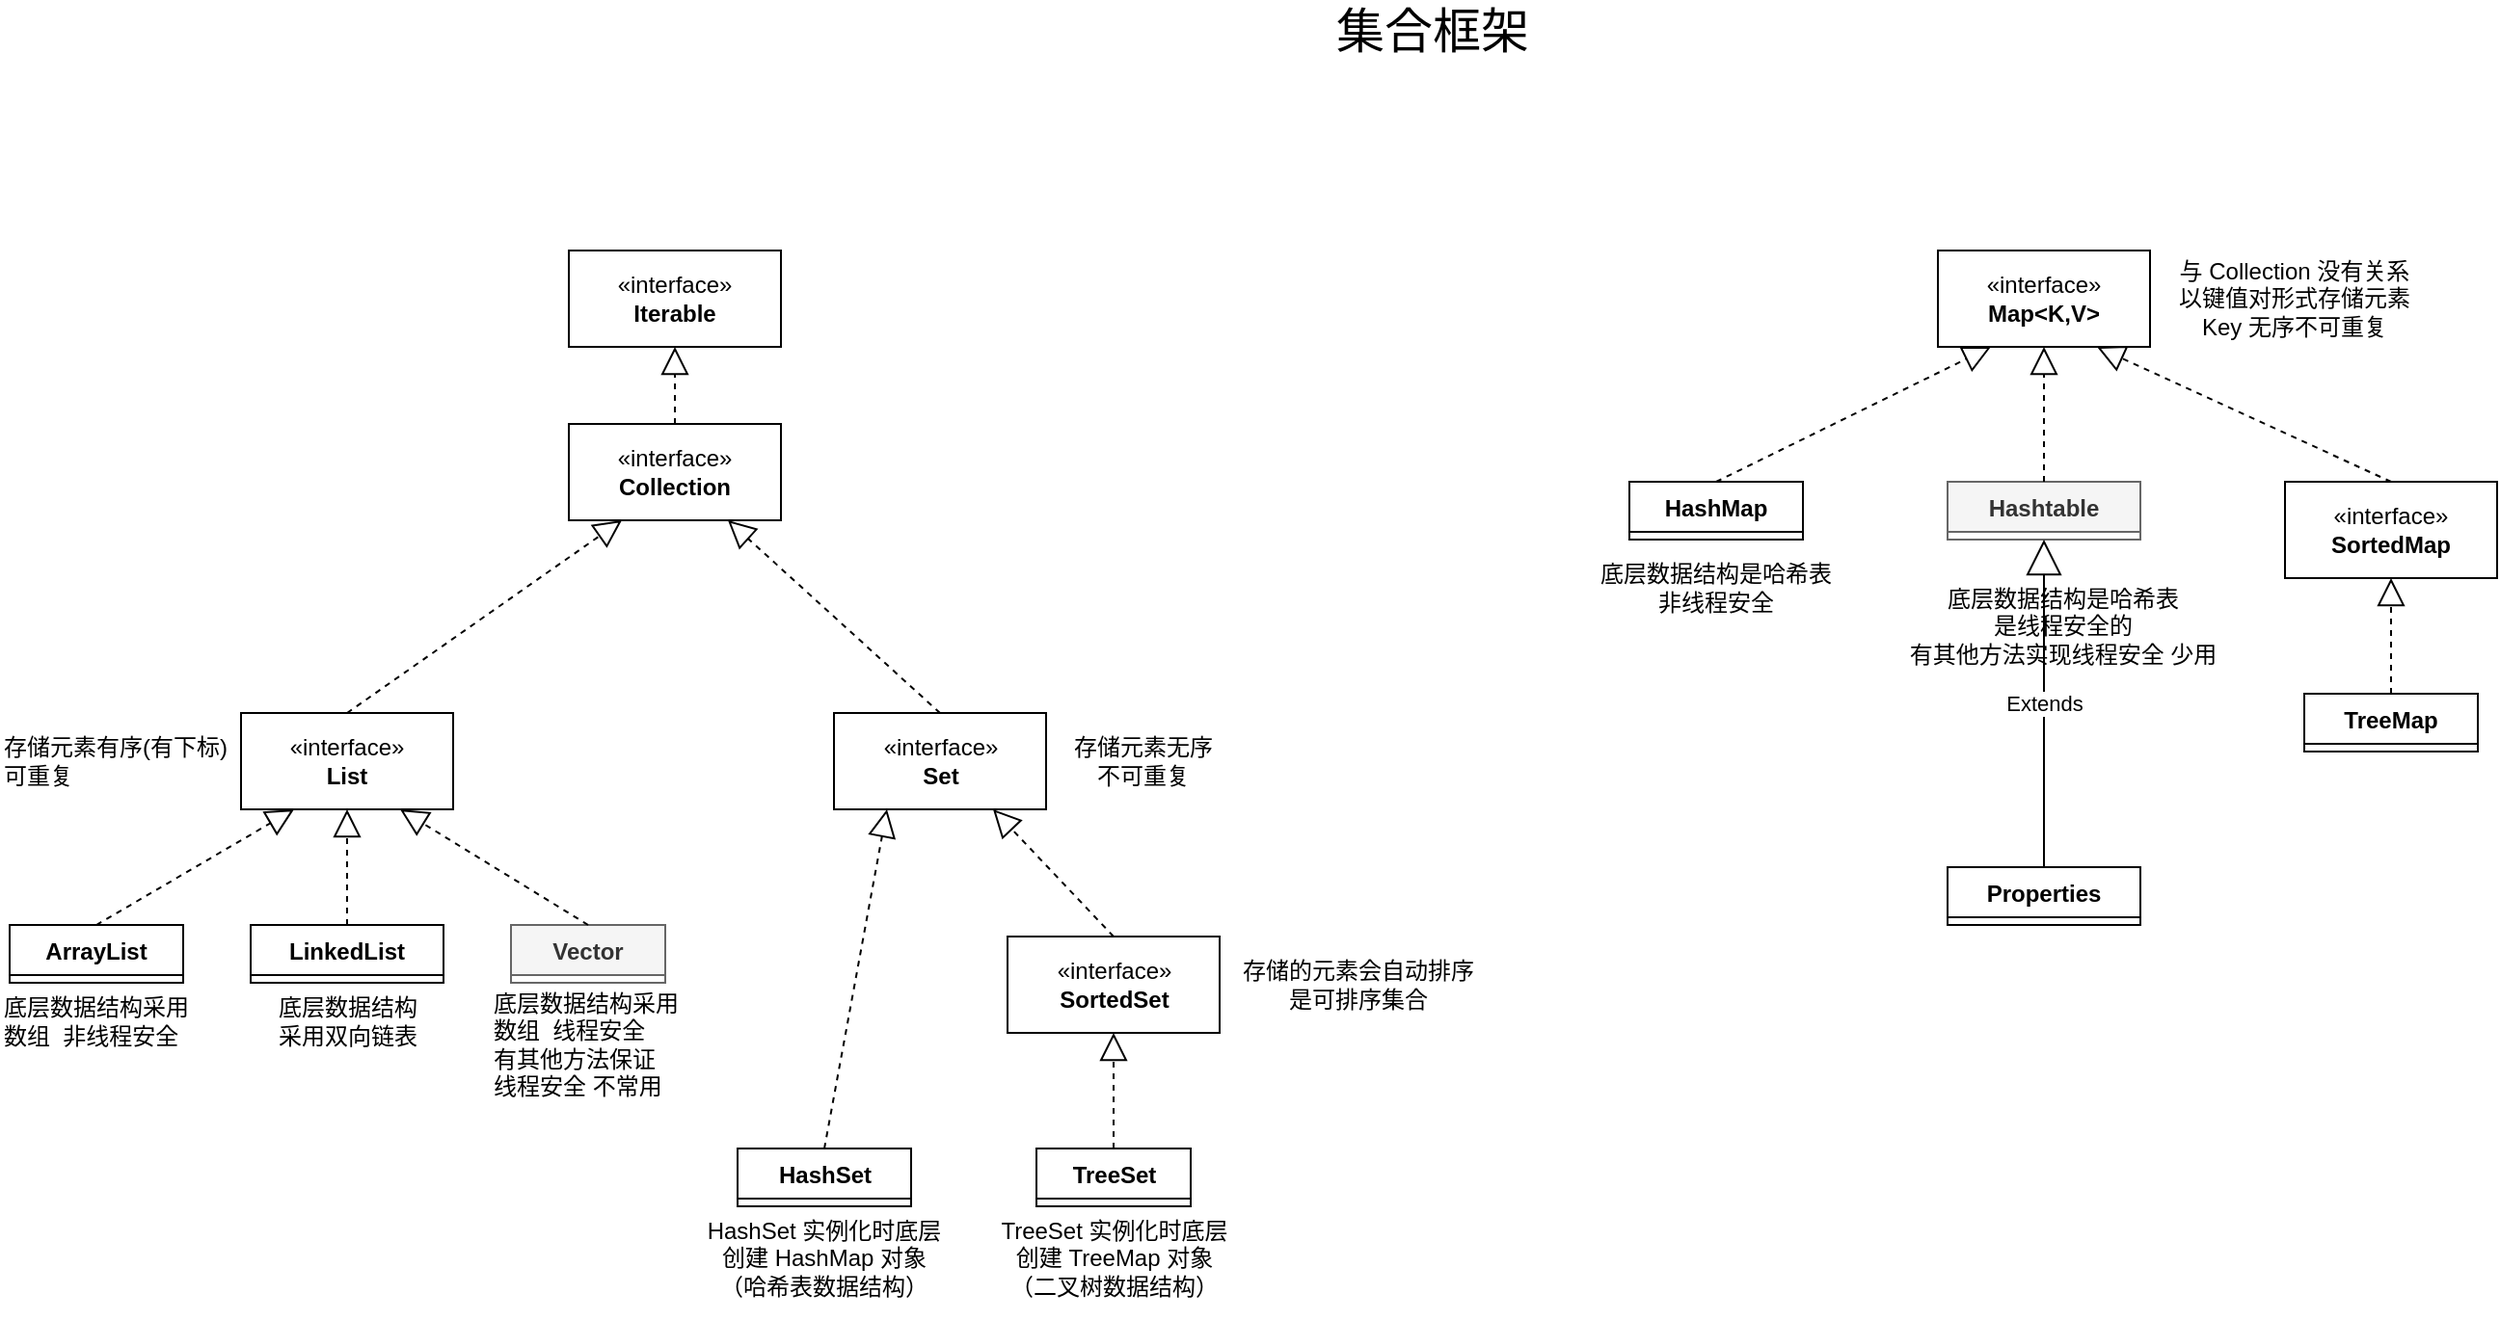 <mxfile version="21.1.7" type="github">
  <diagram name="第 1 页" id="FKI4skvmSiXQLqv38sQM">
    <mxGraphModel dx="983" dy="691" grid="1" gridSize="10" guides="1" tooltips="1" connect="1" arrows="1" fold="1" page="1" pageScale="1" pageWidth="3200" pageHeight="1600" math="0" shadow="0">
      <root>
        <mxCell id="0" />
        <mxCell id="1" parent="0" />
        <mxCell id="9hDTRU5c5Y0XLatv_8RX-1" value="«interface»&lt;br&gt;&lt;b&gt;Iterable&lt;br&gt;&lt;/b&gt;" style="html=1;whiteSpace=wrap;" parent="1" vertex="1">
          <mxGeometry x="870" y="400" width="110" height="50" as="geometry" />
        </mxCell>
        <mxCell id="9hDTRU5c5Y0XLatv_8RX-2" value="«interface»&lt;br&gt;&lt;b&gt;Collection&lt;br&gt;&lt;/b&gt;" style="html=1;whiteSpace=wrap;" parent="1" vertex="1">
          <mxGeometry x="870" y="490" width="110" height="50" as="geometry" />
        </mxCell>
        <mxCell id="9hDTRU5c5Y0XLatv_8RX-3" value="" style="endArrow=block;dashed=1;endFill=0;endSize=12;html=1;rounded=0;entryX=0.5;entryY=1;entryDx=0;entryDy=0;exitX=0.5;exitY=0;exitDx=0;exitDy=0;" parent="1" source="9hDTRU5c5Y0XLatv_8RX-2" target="9hDTRU5c5Y0XLatv_8RX-1" edge="1">
          <mxGeometry width="160" relative="1" as="geometry">
            <mxPoint x="960" y="500" as="sourcePoint" />
            <mxPoint x="1120" y="500" as="targetPoint" />
          </mxGeometry>
        </mxCell>
        <mxCell id="9hDTRU5c5Y0XLatv_8RX-4" value="«interface»&lt;br&gt;&lt;b&gt;List&lt;/b&gt;" style="html=1;whiteSpace=wrap;" parent="1" vertex="1">
          <mxGeometry x="700" y="640" width="110" height="50" as="geometry" />
        </mxCell>
        <mxCell id="9hDTRU5c5Y0XLatv_8RX-5" value="" style="endArrow=block;dashed=1;endFill=0;endSize=12;html=1;rounded=0;entryX=0.25;entryY=1;entryDx=0;entryDy=0;exitX=0.5;exitY=0;exitDx=0;exitDy=0;" parent="1" source="9hDTRU5c5Y0XLatv_8RX-4" target="9hDTRU5c5Y0XLatv_8RX-2" edge="1">
          <mxGeometry width="160" relative="1" as="geometry">
            <mxPoint x="960" y="710" as="sourcePoint" />
            <mxPoint x="1120" y="710" as="targetPoint" />
            <Array as="points" />
          </mxGeometry>
        </mxCell>
        <mxCell id="9hDTRU5c5Y0XLatv_8RX-6" value="«interface»&lt;br&gt;&lt;b&gt;Set&lt;br&gt;&lt;/b&gt;" style="html=1;whiteSpace=wrap;" parent="1" vertex="1">
          <mxGeometry x="1007.5" y="640" width="110" height="50" as="geometry" />
        </mxCell>
        <mxCell id="9hDTRU5c5Y0XLatv_8RX-7" value="" style="endArrow=block;dashed=1;endFill=0;endSize=12;html=1;rounded=0;entryX=0.75;entryY=1;entryDx=0;entryDy=0;exitX=0.5;exitY=0;exitDx=0;exitDy=0;" parent="1" source="9hDTRU5c5Y0XLatv_8RX-6" target="9hDTRU5c5Y0XLatv_8RX-2" edge="1">
          <mxGeometry width="160" relative="1" as="geometry">
            <mxPoint x="1070" y="610" as="sourcePoint" />
            <mxPoint x="1100" y="550" as="targetPoint" />
            <Array as="points" />
          </mxGeometry>
        </mxCell>
        <mxCell id="9hDTRU5c5Y0XLatv_8RX-8" value="ArrayList" style="swimlane;fontStyle=1;align=center;verticalAlign=top;childLayout=stackLayout;horizontal=1;startSize=26;horizontalStack=0;resizeParent=1;resizeParentMax=0;resizeLast=0;collapsible=1;marginBottom=0;whiteSpace=wrap;html=1;" parent="1" vertex="1" collapsed="1">
          <mxGeometry x="580" y="750" width="90" height="30" as="geometry">
            <mxRectangle x="440" y="750" width="160" height="86" as="alternateBounds" />
          </mxGeometry>
        </mxCell>
        <mxCell id="9hDTRU5c5Y0XLatv_8RX-9" value="+ field: type" style="text;strokeColor=none;fillColor=none;align=left;verticalAlign=top;spacingLeft=4;spacingRight=4;overflow=hidden;rotatable=0;points=[[0,0.5],[1,0.5]];portConstraint=eastwest;whiteSpace=wrap;html=1;" parent="9hDTRU5c5Y0XLatv_8RX-8" vertex="1">
          <mxGeometry y="26" width="160" height="26" as="geometry" />
        </mxCell>
        <mxCell id="9hDTRU5c5Y0XLatv_8RX-10" value="" style="line;strokeWidth=1;fillColor=none;align=left;verticalAlign=middle;spacingTop=-1;spacingLeft=3;spacingRight=3;rotatable=0;labelPosition=right;points=[];portConstraint=eastwest;strokeColor=inherit;" parent="9hDTRU5c5Y0XLatv_8RX-8" vertex="1">
          <mxGeometry y="52" width="160" height="8" as="geometry" />
        </mxCell>
        <mxCell id="9hDTRU5c5Y0XLatv_8RX-11" value="+ method(type): type" style="text;strokeColor=none;fillColor=none;align=left;verticalAlign=top;spacingLeft=4;spacingRight=4;overflow=hidden;rotatable=0;points=[[0,0.5],[1,0.5]];portConstraint=eastwest;whiteSpace=wrap;html=1;" parent="9hDTRU5c5Y0XLatv_8RX-8" vertex="1">
          <mxGeometry y="60" width="160" height="26" as="geometry" />
        </mxCell>
        <mxCell id="9hDTRU5c5Y0XLatv_8RX-12" value="" style="endArrow=block;dashed=1;endFill=0;endSize=12;html=1;rounded=0;exitX=0.5;exitY=0;exitDx=0;exitDy=0;entryX=0.25;entryY=1;entryDx=0;entryDy=0;" parent="1" source="9hDTRU5c5Y0XLatv_8RX-8" target="9hDTRU5c5Y0XLatv_8RX-4" edge="1">
          <mxGeometry width="160" relative="1" as="geometry">
            <mxPoint x="940" y="590" as="sourcePoint" />
            <mxPoint x="1100" y="590" as="targetPoint" />
          </mxGeometry>
        </mxCell>
        <mxCell id="9hDTRU5c5Y0XLatv_8RX-13" value="LinkedList" style="swimlane;fontStyle=1;align=center;verticalAlign=top;childLayout=stackLayout;horizontal=1;startSize=26;horizontalStack=0;resizeParent=1;resizeParentMax=0;resizeLast=0;collapsible=1;marginBottom=0;whiteSpace=wrap;html=1;" parent="1" vertex="1" collapsed="1">
          <mxGeometry x="705" y="750" width="100" height="30" as="geometry">
            <mxRectangle x="615" y="750" width="160" height="86" as="alternateBounds" />
          </mxGeometry>
        </mxCell>
        <mxCell id="9hDTRU5c5Y0XLatv_8RX-14" value="+ field: type" style="text;strokeColor=none;fillColor=none;align=left;verticalAlign=top;spacingLeft=4;spacingRight=4;overflow=hidden;rotatable=0;points=[[0,0.5],[1,0.5]];portConstraint=eastwest;whiteSpace=wrap;html=1;" parent="9hDTRU5c5Y0XLatv_8RX-13" vertex="1">
          <mxGeometry y="26" width="160" height="26" as="geometry" />
        </mxCell>
        <mxCell id="9hDTRU5c5Y0XLatv_8RX-15" value="" style="line;strokeWidth=1;fillColor=none;align=left;verticalAlign=middle;spacingTop=-1;spacingLeft=3;spacingRight=3;rotatable=0;labelPosition=right;points=[];portConstraint=eastwest;strokeColor=inherit;" parent="9hDTRU5c5Y0XLatv_8RX-13" vertex="1">
          <mxGeometry y="52" width="160" height="8" as="geometry" />
        </mxCell>
        <mxCell id="9hDTRU5c5Y0XLatv_8RX-16" value="+ method(type): type" style="text;strokeColor=none;fillColor=none;align=left;verticalAlign=top;spacingLeft=4;spacingRight=4;overflow=hidden;rotatable=0;points=[[0,0.5],[1,0.5]];portConstraint=eastwest;whiteSpace=wrap;html=1;" parent="9hDTRU5c5Y0XLatv_8RX-13" vertex="1">
          <mxGeometry y="60" width="160" height="26" as="geometry" />
        </mxCell>
        <mxCell id="9hDTRU5c5Y0XLatv_8RX-18" value="" style="endArrow=block;dashed=1;endFill=0;endSize=12;html=1;rounded=0;exitX=0.5;exitY=0;exitDx=0;exitDy=0;entryX=0.5;entryY=1;entryDx=0;entryDy=0;" parent="1" source="9hDTRU5c5Y0XLatv_8RX-13" target="9hDTRU5c5Y0XLatv_8RX-4" edge="1">
          <mxGeometry width="160" relative="1" as="geometry">
            <mxPoint x="960" y="690" as="sourcePoint" />
            <mxPoint x="780" y="690" as="targetPoint" />
          </mxGeometry>
        </mxCell>
        <mxCell id="9hDTRU5c5Y0XLatv_8RX-19" value="HashSet" style="swimlane;fontStyle=1;align=center;verticalAlign=top;childLayout=stackLayout;horizontal=1;startSize=26;horizontalStack=0;resizeParent=1;resizeParentMax=0;resizeLast=0;collapsible=1;marginBottom=0;whiteSpace=wrap;html=1;" parent="1" vertex="1" collapsed="1">
          <mxGeometry x="957.5" y="866" width="90" height="30" as="geometry">
            <mxRectangle x="1030" y="750" width="160" height="86" as="alternateBounds" />
          </mxGeometry>
        </mxCell>
        <mxCell id="9hDTRU5c5Y0XLatv_8RX-20" value="+ field: type" style="text;strokeColor=none;fillColor=none;align=left;verticalAlign=top;spacingLeft=4;spacingRight=4;overflow=hidden;rotatable=0;points=[[0,0.5],[1,0.5]];portConstraint=eastwest;whiteSpace=wrap;html=1;" parent="9hDTRU5c5Y0XLatv_8RX-19" vertex="1">
          <mxGeometry y="26" width="160" height="26" as="geometry" />
        </mxCell>
        <mxCell id="9hDTRU5c5Y0XLatv_8RX-21" value="" style="line;strokeWidth=1;fillColor=none;align=left;verticalAlign=middle;spacingTop=-1;spacingLeft=3;spacingRight=3;rotatable=0;labelPosition=right;points=[];portConstraint=eastwest;strokeColor=inherit;" parent="9hDTRU5c5Y0XLatv_8RX-19" vertex="1">
          <mxGeometry y="52" width="160" height="8" as="geometry" />
        </mxCell>
        <mxCell id="9hDTRU5c5Y0XLatv_8RX-22" value="+ method(type): type" style="text;strokeColor=none;fillColor=none;align=left;verticalAlign=top;spacingLeft=4;spacingRight=4;overflow=hidden;rotatable=0;points=[[0,0.5],[1,0.5]];portConstraint=eastwest;whiteSpace=wrap;html=1;" parent="9hDTRU5c5Y0XLatv_8RX-19" vertex="1">
          <mxGeometry y="60" width="160" height="26" as="geometry" />
        </mxCell>
        <mxCell id="9hDTRU5c5Y0XLatv_8RX-23" value="" style="endArrow=block;dashed=1;endFill=0;endSize=12;html=1;rounded=0;exitX=0.5;exitY=0;exitDx=0;exitDy=0;entryX=0.25;entryY=1;entryDx=0;entryDy=0;" parent="1" source="9hDTRU5c5Y0XLatv_8RX-19" target="9hDTRU5c5Y0XLatv_8RX-6" edge="1">
          <mxGeometry width="160" relative="1" as="geometry">
            <mxPoint x="887.5" y="690" as="sourcePoint" />
            <mxPoint x="1047.5" y="690" as="targetPoint" />
          </mxGeometry>
        </mxCell>
        <mxCell id="9hDTRU5c5Y0XLatv_8RX-24" value="TreeSet" style="swimlane;fontStyle=1;align=center;verticalAlign=top;childLayout=stackLayout;horizontal=1;startSize=26;horizontalStack=0;resizeParent=1;resizeParentMax=0;resizeLast=0;collapsible=1;marginBottom=0;whiteSpace=wrap;html=1;" parent="1" vertex="1" collapsed="1">
          <mxGeometry x="1112.5" y="866" width="80" height="30" as="geometry">
            <mxRectangle x="1205" y="860" width="160" height="86" as="alternateBounds" />
          </mxGeometry>
        </mxCell>
        <mxCell id="9hDTRU5c5Y0XLatv_8RX-25" value="+ field: type" style="text;strokeColor=none;fillColor=none;align=left;verticalAlign=top;spacingLeft=4;spacingRight=4;overflow=hidden;rotatable=0;points=[[0,0.5],[1,0.5]];portConstraint=eastwest;whiteSpace=wrap;html=1;" parent="9hDTRU5c5Y0XLatv_8RX-24" vertex="1">
          <mxGeometry y="26" width="160" height="26" as="geometry" />
        </mxCell>
        <mxCell id="9hDTRU5c5Y0XLatv_8RX-26" value="" style="line;strokeWidth=1;fillColor=none;align=left;verticalAlign=middle;spacingTop=-1;spacingLeft=3;spacingRight=3;rotatable=0;labelPosition=right;points=[];portConstraint=eastwest;strokeColor=inherit;" parent="9hDTRU5c5Y0XLatv_8RX-24" vertex="1">
          <mxGeometry y="52" width="160" height="8" as="geometry" />
        </mxCell>
        <mxCell id="9hDTRU5c5Y0XLatv_8RX-27" value="+ method(type): type" style="text;strokeColor=none;fillColor=none;align=left;verticalAlign=top;spacingLeft=4;spacingRight=4;overflow=hidden;rotatable=0;points=[[0,0.5],[1,0.5]];portConstraint=eastwest;whiteSpace=wrap;html=1;" parent="9hDTRU5c5Y0XLatv_8RX-24" vertex="1">
          <mxGeometry y="60" width="160" height="26" as="geometry" />
        </mxCell>
        <mxCell id="9hDTRU5c5Y0XLatv_8RX-28" value="" style="endArrow=block;dashed=1;endFill=0;endSize=12;html=1;rounded=0;exitX=0.5;exitY=0;exitDx=0;exitDy=0;entryX=0.5;entryY=1;entryDx=0;entryDy=0;" parent="1" source="9hDTRU5c5Y0XLatv_8RX-24" target="9hDTRU5c5Y0XLatv_8RX-29" edge="1">
          <mxGeometry width="160" relative="1" as="geometry">
            <mxPoint x="917.5" y="856" as="sourcePoint" />
            <mxPoint x="1227.5" y="886" as="targetPoint" />
          </mxGeometry>
        </mxCell>
        <mxCell id="9hDTRU5c5Y0XLatv_8RX-29" value="«interface»&lt;br&gt;&lt;b&gt;SortedSet&lt;/b&gt;" style="html=1;whiteSpace=wrap;" parent="1" vertex="1">
          <mxGeometry x="1097.5" y="756" width="110" height="50" as="geometry" />
        </mxCell>
        <mxCell id="9hDTRU5c5Y0XLatv_8RX-30" value="" style="endArrow=block;dashed=1;endFill=0;endSize=12;html=1;rounded=0;entryX=0.75;entryY=1;entryDx=0;entryDy=0;exitX=0.5;exitY=0;exitDx=0;exitDy=0;" parent="1" source="9hDTRU5c5Y0XLatv_8RX-29" target="9hDTRU5c5Y0XLatv_8RX-6" edge="1">
          <mxGeometry width="160" relative="1" as="geometry">
            <mxPoint x="857.5" y="710" as="sourcePoint" />
            <mxPoint x="1017.5" y="710" as="targetPoint" />
          </mxGeometry>
        </mxCell>
        <mxCell id="9hDTRU5c5Y0XLatv_8RX-31" value="«interface»&lt;br&gt;&lt;b&gt;Map&amp;lt;K,V&amp;gt;&lt;/b&gt;" style="html=1;whiteSpace=wrap;" parent="1" vertex="1">
          <mxGeometry x="1580" y="400" width="110" height="50" as="geometry" />
        </mxCell>
        <mxCell id="9hDTRU5c5Y0XLatv_8RX-32" value="HashMap" style="swimlane;fontStyle=1;align=center;verticalAlign=top;childLayout=stackLayout;horizontal=1;startSize=26;horizontalStack=0;resizeParent=1;resizeParentMax=0;resizeLast=0;collapsible=1;marginBottom=0;whiteSpace=wrap;html=1;" parent="1" vertex="1" collapsed="1">
          <mxGeometry x="1420" y="520" width="90" height="30" as="geometry">
            <mxRectangle x="1550" y="520" width="160" height="86" as="alternateBounds" />
          </mxGeometry>
        </mxCell>
        <mxCell id="9hDTRU5c5Y0XLatv_8RX-33" value="+ field: type" style="text;strokeColor=none;fillColor=none;align=left;verticalAlign=top;spacingLeft=4;spacingRight=4;overflow=hidden;rotatable=0;points=[[0,0.5],[1,0.5]];portConstraint=eastwest;whiteSpace=wrap;html=1;" parent="9hDTRU5c5Y0XLatv_8RX-32" vertex="1">
          <mxGeometry y="26" width="160" height="26" as="geometry" />
        </mxCell>
        <mxCell id="9hDTRU5c5Y0XLatv_8RX-34" value="" style="line;strokeWidth=1;fillColor=none;align=left;verticalAlign=middle;spacingTop=-1;spacingLeft=3;spacingRight=3;rotatable=0;labelPosition=right;points=[];portConstraint=eastwest;strokeColor=inherit;" parent="9hDTRU5c5Y0XLatv_8RX-32" vertex="1">
          <mxGeometry y="52" width="160" height="8" as="geometry" />
        </mxCell>
        <mxCell id="9hDTRU5c5Y0XLatv_8RX-35" value="+ method(type): type" style="text;strokeColor=none;fillColor=none;align=left;verticalAlign=top;spacingLeft=4;spacingRight=4;overflow=hidden;rotatable=0;points=[[0,0.5],[1,0.5]];portConstraint=eastwest;whiteSpace=wrap;html=1;" parent="9hDTRU5c5Y0XLatv_8RX-32" vertex="1">
          <mxGeometry y="60" width="160" height="26" as="geometry" />
        </mxCell>
        <mxCell id="9hDTRU5c5Y0XLatv_8RX-36" value="" style="endArrow=block;dashed=1;endFill=0;endSize=12;html=1;rounded=0;exitX=0.5;exitY=0;exitDx=0;exitDy=0;entryX=0.25;entryY=1;entryDx=0;entryDy=0;" parent="1" source="9hDTRU5c5Y0XLatv_8RX-32" target="9hDTRU5c5Y0XLatv_8RX-31" edge="1">
          <mxGeometry width="160" relative="1" as="geometry">
            <mxPoint x="1570" y="540" as="sourcePoint" />
            <mxPoint x="1625" y="450" as="targetPoint" />
          </mxGeometry>
        </mxCell>
        <mxCell id="9hDTRU5c5Y0XLatv_8RX-37" value="TreeMap" style="swimlane;fontStyle=1;align=center;verticalAlign=top;childLayout=stackLayout;horizontal=1;startSize=26;horizontalStack=0;resizeParent=1;resizeParentMax=0;resizeLast=0;collapsible=1;marginBottom=0;whiteSpace=wrap;html=1;" parent="1" vertex="1" collapsed="1">
          <mxGeometry x="1770" y="630" width="90" height="30" as="geometry">
            <mxRectangle x="2095" y="670" width="160" height="86" as="alternateBounds" />
          </mxGeometry>
        </mxCell>
        <mxCell id="9hDTRU5c5Y0XLatv_8RX-38" value="+ field: type" style="text;strokeColor=none;fillColor=none;align=left;verticalAlign=top;spacingLeft=4;spacingRight=4;overflow=hidden;rotatable=0;points=[[0,0.5],[1,0.5]];portConstraint=eastwest;whiteSpace=wrap;html=1;" parent="9hDTRU5c5Y0XLatv_8RX-37" vertex="1">
          <mxGeometry y="26" width="160" height="26" as="geometry" />
        </mxCell>
        <mxCell id="9hDTRU5c5Y0XLatv_8RX-39" value="" style="line;strokeWidth=1;fillColor=none;align=left;verticalAlign=middle;spacingTop=-1;spacingLeft=3;spacingRight=3;rotatable=0;labelPosition=right;points=[];portConstraint=eastwest;strokeColor=inherit;" parent="9hDTRU5c5Y0XLatv_8RX-37" vertex="1">
          <mxGeometry y="52" width="160" height="8" as="geometry" />
        </mxCell>
        <mxCell id="9hDTRU5c5Y0XLatv_8RX-40" value="+ method(type): type" style="text;strokeColor=none;fillColor=none;align=left;verticalAlign=top;spacingLeft=4;spacingRight=4;overflow=hidden;rotatable=0;points=[[0,0.5],[1,0.5]];portConstraint=eastwest;whiteSpace=wrap;html=1;" parent="9hDTRU5c5Y0XLatv_8RX-37" vertex="1">
          <mxGeometry y="60" width="160" height="26" as="geometry" />
        </mxCell>
        <mxCell id="9hDTRU5c5Y0XLatv_8RX-41" value="" style="endArrow=block;dashed=1;endFill=0;endSize=12;html=1;rounded=0;entryX=0.5;entryY=1;entryDx=0;entryDy=0;exitX=0.5;exitY=0;exitDx=0;exitDy=0;" parent="1" source="9hDTRU5c5Y0XLatv_8RX-37" target="9hDTRU5c5Y0XLatv_8RX-63" edge="1">
          <mxGeometry width="160" relative="1" as="geometry">
            <mxPoint x="1570" y="590" as="sourcePoint" />
            <mxPoint x="1730" y="590" as="targetPoint" />
          </mxGeometry>
        </mxCell>
        <mxCell id="9hDTRU5c5Y0XLatv_8RX-42" value="Vector" style="swimlane;fontStyle=1;align=center;verticalAlign=top;childLayout=stackLayout;horizontal=1;startSize=26;horizontalStack=0;resizeParent=1;resizeParentMax=0;resizeLast=0;collapsible=1;marginBottom=0;whiteSpace=wrap;html=1;fillColor=#f5f5f5;fontColor=#333333;strokeColor=#666666;" parent="1" vertex="1" collapsed="1">
          <mxGeometry x="840" y="750" width="80" height="30" as="geometry">
            <mxRectangle x="790" y="750" width="160" height="86" as="alternateBounds" />
          </mxGeometry>
        </mxCell>
        <mxCell id="9hDTRU5c5Y0XLatv_8RX-43" value="+ field: type" style="text;strokeColor=#666666;fillColor=#f5f5f5;align=left;verticalAlign=top;spacingLeft=4;spacingRight=4;overflow=hidden;rotatable=0;points=[[0,0.5],[1,0.5]];portConstraint=eastwest;whiteSpace=wrap;html=1;fontColor=#333333;" parent="9hDTRU5c5Y0XLatv_8RX-42" vertex="1">
          <mxGeometry y="26" width="160" height="26" as="geometry" />
        </mxCell>
        <mxCell id="9hDTRU5c5Y0XLatv_8RX-44" value="" style="line;strokeWidth=1;fillColor=#f5f5f5;align=left;verticalAlign=middle;spacingTop=-1;spacingLeft=3;spacingRight=3;rotatable=0;labelPosition=right;points=[];portConstraint=eastwest;strokeColor=#666666;fontColor=#333333;" parent="9hDTRU5c5Y0XLatv_8RX-42" vertex="1">
          <mxGeometry y="52" width="160" height="8" as="geometry" />
        </mxCell>
        <mxCell id="9hDTRU5c5Y0XLatv_8RX-45" value="+ method(type): type" style="text;strokeColor=#666666;fillColor=#f5f5f5;align=left;verticalAlign=top;spacingLeft=4;spacingRight=4;overflow=hidden;rotatable=0;points=[[0,0.5],[1,0.5]];portConstraint=eastwest;whiteSpace=wrap;html=1;fontColor=#333333;" parent="9hDTRU5c5Y0XLatv_8RX-42" vertex="1">
          <mxGeometry y="60" width="160" height="26" as="geometry" />
        </mxCell>
        <mxCell id="9hDTRU5c5Y0XLatv_8RX-46" value="" style="endArrow=block;dashed=1;endFill=0;endSize=12;html=1;rounded=0;entryX=0.75;entryY=1;entryDx=0;entryDy=0;exitX=0.5;exitY=0;exitDx=0;exitDy=0;" parent="1" source="9hDTRU5c5Y0XLatv_8RX-42" target="9hDTRU5c5Y0XLatv_8RX-4" edge="1">
          <mxGeometry width="160" relative="1" as="geometry">
            <mxPoint x="920" y="840" as="sourcePoint" />
            <mxPoint x="1080" y="840" as="targetPoint" />
          </mxGeometry>
        </mxCell>
        <mxCell id="9hDTRU5c5Y0XLatv_8RX-47" value="Hashtable" style="swimlane;fontStyle=1;align=center;verticalAlign=top;childLayout=stackLayout;horizontal=1;startSize=26;horizontalStack=0;resizeParent=1;resizeParentMax=0;resizeLast=0;collapsible=1;marginBottom=0;whiteSpace=wrap;html=1;fillColor=#f5f5f5;strokeColor=#666666;fontColor=#333333;" parent="1" vertex="1" collapsed="1">
          <mxGeometry x="1585" y="520" width="100" height="30" as="geometry">
            <mxRectangle x="1845" y="520" width="160" height="86" as="alternateBounds" />
          </mxGeometry>
        </mxCell>
        <mxCell id="9hDTRU5c5Y0XLatv_8RX-48" value="+ field: type" style="text;strokeColor=#666666;fillColor=#f5f5f5;align=left;verticalAlign=top;spacingLeft=4;spacingRight=4;overflow=hidden;rotatable=0;points=[[0,0.5],[1,0.5]];portConstraint=eastwest;whiteSpace=wrap;html=1;fontColor=#333333;" parent="9hDTRU5c5Y0XLatv_8RX-47" vertex="1">
          <mxGeometry y="26" width="160" height="26" as="geometry" />
        </mxCell>
        <mxCell id="9hDTRU5c5Y0XLatv_8RX-49" value="" style="line;strokeWidth=1;fillColor=#f5f5f5;align=left;verticalAlign=middle;spacingTop=-1;spacingLeft=3;spacingRight=3;rotatable=0;labelPosition=right;points=[];portConstraint=eastwest;strokeColor=#666666;fontColor=#333333;" parent="9hDTRU5c5Y0XLatv_8RX-47" vertex="1">
          <mxGeometry y="52" width="160" height="8" as="geometry" />
        </mxCell>
        <mxCell id="9hDTRU5c5Y0XLatv_8RX-50" value="+ method(type): type" style="text;strokeColor=#666666;fillColor=#f5f5f5;align=left;verticalAlign=top;spacingLeft=4;spacingRight=4;overflow=hidden;rotatable=0;points=[[0,0.5],[1,0.5]];portConstraint=eastwest;whiteSpace=wrap;html=1;fontColor=#333333;" parent="9hDTRU5c5Y0XLatv_8RX-47" vertex="1">
          <mxGeometry y="60" width="160" height="26" as="geometry" />
        </mxCell>
        <mxCell id="9hDTRU5c5Y0XLatv_8RX-51" value="" style="endArrow=block;dashed=1;endFill=0;endSize=12;html=1;rounded=0;entryX=0.5;entryY=1;entryDx=0;entryDy=0;exitX=0.5;exitY=0;exitDx=0;exitDy=0;" parent="1" source="9hDTRU5c5Y0XLatv_8RX-47" target="9hDTRU5c5Y0XLatv_8RX-31" edge="1">
          <mxGeometry width="160" relative="1" as="geometry">
            <mxPoint x="1520" y="550" as="sourcePoint" />
            <mxPoint x="1680" y="550" as="targetPoint" />
          </mxGeometry>
        </mxCell>
        <mxCell id="9hDTRU5c5Y0XLatv_8RX-58" value="Properties" style="swimlane;fontStyle=1;align=center;verticalAlign=top;childLayout=stackLayout;horizontal=1;startSize=26;horizontalStack=0;resizeParent=1;resizeParentMax=0;resizeLast=0;collapsible=1;marginBottom=0;whiteSpace=wrap;html=1;" parent="1" vertex="1" collapsed="1">
          <mxGeometry x="1585" y="720" width="100" height="30" as="geometry">
            <mxRectangle x="1845" y="670" width="160" height="86" as="alternateBounds" />
          </mxGeometry>
        </mxCell>
        <mxCell id="9hDTRU5c5Y0XLatv_8RX-59" value="+ field: type" style="text;strokeColor=none;fillColor=none;align=left;verticalAlign=top;spacingLeft=4;spacingRight=4;overflow=hidden;rotatable=0;points=[[0,0.5],[1,0.5]];portConstraint=eastwest;whiteSpace=wrap;html=1;" parent="9hDTRU5c5Y0XLatv_8RX-58" vertex="1">
          <mxGeometry y="26" width="160" height="26" as="geometry" />
        </mxCell>
        <mxCell id="9hDTRU5c5Y0XLatv_8RX-60" value="" style="line;strokeWidth=1;fillColor=none;align=left;verticalAlign=middle;spacingTop=-1;spacingLeft=3;spacingRight=3;rotatable=0;labelPosition=right;points=[];portConstraint=eastwest;strokeColor=inherit;" parent="9hDTRU5c5Y0XLatv_8RX-58" vertex="1">
          <mxGeometry y="52" width="160" height="8" as="geometry" />
        </mxCell>
        <mxCell id="9hDTRU5c5Y0XLatv_8RX-61" value="+ method(type): type" style="text;strokeColor=none;fillColor=none;align=left;verticalAlign=top;spacingLeft=4;spacingRight=4;overflow=hidden;rotatable=0;points=[[0,0.5],[1,0.5]];portConstraint=eastwest;whiteSpace=wrap;html=1;" parent="9hDTRU5c5Y0XLatv_8RX-58" vertex="1">
          <mxGeometry y="60" width="160" height="26" as="geometry" />
        </mxCell>
        <mxCell id="9hDTRU5c5Y0XLatv_8RX-62" value="Extends" style="endArrow=block;endSize=16;endFill=0;html=1;rounded=0;exitX=0.5;exitY=0;exitDx=0;exitDy=0;entryX=0.5;entryY=1;entryDx=0;entryDy=0;" parent="1" source="9hDTRU5c5Y0XLatv_8RX-58" target="9hDTRU5c5Y0XLatv_8RX-47" edge="1">
          <mxGeometry width="160" relative="1" as="geometry">
            <mxPoint x="1790" y="550" as="sourcePoint" />
            <mxPoint x="1630" y="620" as="targetPoint" />
          </mxGeometry>
        </mxCell>
        <mxCell id="9hDTRU5c5Y0XLatv_8RX-63" value="«interface»&lt;br&gt;&lt;b&gt;SortedMap&lt;/b&gt;" style="html=1;whiteSpace=wrap;" parent="1" vertex="1">
          <mxGeometry x="1760" y="520" width="110" height="50" as="geometry" />
        </mxCell>
        <mxCell id="9hDTRU5c5Y0XLatv_8RX-64" value="" style="endArrow=block;dashed=1;endFill=0;endSize=12;html=1;rounded=0;entryX=0.75;entryY=1;entryDx=0;entryDy=0;exitX=0.5;exitY=0;exitDx=0;exitDy=0;" parent="1" source="9hDTRU5c5Y0XLatv_8RX-63" target="9hDTRU5c5Y0XLatv_8RX-31" edge="1">
          <mxGeometry width="160" relative="1" as="geometry">
            <mxPoint x="1590" y="580" as="sourcePoint" />
            <mxPoint x="1750" y="580" as="targetPoint" />
          </mxGeometry>
        </mxCell>
        <mxCell id="9hDTRU5c5Y0XLatv_8RX-65" value="&lt;span style=&quot;background-color: initial;&quot;&gt;底层数据结构采用数组&amp;nbsp;&amp;nbsp;&lt;/span&gt;&lt;span style=&quot;background-color: initial;&quot;&gt;非线程安全&lt;/span&gt;" style="text;html=1;strokeColor=none;fillColor=none;align=left;verticalAlign=middle;whiteSpace=wrap;rounded=0;" parent="1" vertex="1">
          <mxGeometry x="575" y="755" width="100" height="90" as="geometry" />
        </mxCell>
        <mxCell id="9hDTRU5c5Y0XLatv_8RX-69" value="底层数据结构采用双向链表" style="text;html=1;strokeColor=none;fillColor=none;align=center;verticalAlign=middle;whiteSpace=wrap;rounded=0;" parent="1" vertex="1">
          <mxGeometry x="712.5" y="785" width="85" height="30" as="geometry" />
        </mxCell>
        <mxCell id="9hDTRU5c5Y0XLatv_8RX-70" value="&lt;div style=&quot;text-align: left;&quot;&gt;&lt;span style=&quot;background-color: initial;&quot;&gt;底层数据结构采用数组&amp;nbsp; 线程安全&lt;/span&gt;&lt;/div&gt;&lt;div style=&quot;text-align: left;&quot;&gt;&lt;span style=&quot;background-color: initial;&quot;&gt;有其他方法保证&lt;/span&gt;&lt;/div&gt;&lt;div style=&quot;text-align: left;&quot;&gt;&lt;span style=&quot;background-color: initial;&quot;&gt;线程安全 不常用&lt;/span&gt;&lt;/div&gt;" style="text;html=1;strokeColor=none;fillColor=none;align=center;verticalAlign=middle;whiteSpace=wrap;rounded=0;" parent="1" vertex="1">
          <mxGeometry x="830" y="785" width="100" height="54" as="geometry" />
        </mxCell>
        <mxCell id="9hDTRU5c5Y0XLatv_8RX-71" value="存储元素有序(有下标)可重复&amp;nbsp;" style="text;html=1;strokeColor=none;fillColor=none;align=left;verticalAlign=middle;whiteSpace=wrap;rounded=0;" parent="1" vertex="1">
          <mxGeometry x="575" y="640" width="125" height="50" as="geometry" />
        </mxCell>
        <mxCell id="9hDTRU5c5Y0XLatv_8RX-72" value="存储元素无序不可重复" style="text;html=1;strokeColor=none;fillColor=none;align=center;verticalAlign=middle;whiteSpace=wrap;rounded=0;" parent="1" vertex="1">
          <mxGeometry x="1127.5" y="650" width="80" height="30" as="geometry" />
        </mxCell>
        <mxCell id="9hDTRU5c5Y0XLatv_8RX-73" value="HashSet 实例化时底层创建 HashMap 对象&lt;br&gt;（哈希表数据结构）" style="text;html=1;strokeColor=none;fillColor=none;align=center;verticalAlign=middle;whiteSpace=wrap;rounded=0;" parent="1" vertex="1">
          <mxGeometry x="940" y="896" width="125" height="54" as="geometry" />
        </mxCell>
        <mxCell id="9hDTRU5c5Y0XLatv_8RX-74" value="TreeSet 实例化时底层创建 TreeMap 对象&lt;br&gt;（二叉树数据结构）" style="text;html=1;strokeColor=none;fillColor=none;align=center;verticalAlign=middle;whiteSpace=wrap;rounded=0;" parent="1" vertex="1">
          <mxGeometry x="1087.5" y="892" width="130" height="62" as="geometry" />
        </mxCell>
        <mxCell id="9hDTRU5c5Y0XLatv_8RX-75" value="&lt;font style=&quot;font-size: 25px;&quot;&gt;集合框架&lt;/font&gt;" style="text;html=1;strokeColor=none;fillColor=none;align=center;verticalAlign=middle;whiteSpace=wrap;rounded=0;" parent="1" vertex="1">
          <mxGeometry x="1217.5" y="270" width="200" height="30" as="geometry" />
        </mxCell>
        <mxCell id="9hDTRU5c5Y0XLatv_8RX-77" value="存储的元素会自动排序&lt;br&gt;是可排序集合" style="text;html=1;strokeColor=none;fillColor=none;align=center;verticalAlign=middle;whiteSpace=wrap;rounded=0;" parent="1" vertex="1">
          <mxGeometry x="1217.5" y="759" width="122.5" height="44" as="geometry" />
        </mxCell>
        <mxCell id="AizGEBLBgLr6msu7srGU-1" value="与 Collection 没有关系&lt;br&gt;以键值对形式存储元素&lt;br&gt;Key 无序不可重复" style="text;html=1;strokeColor=none;fillColor=none;align=center;verticalAlign=middle;whiteSpace=wrap;rounded=0;" vertex="1" parent="1">
          <mxGeometry x="1690" y="405" width="150" height="40" as="geometry" />
        </mxCell>
        <mxCell id="AizGEBLBgLr6msu7srGU-2" value="底层数据结构是哈希表&lt;br&gt;非线程安全" style="text;html=1;strokeColor=none;fillColor=none;align=center;verticalAlign=middle;whiteSpace=wrap;rounded=0;" vertex="1" parent="1">
          <mxGeometry x="1400" y="560" width="130" height="30" as="geometry" />
        </mxCell>
        <mxCell id="AizGEBLBgLr6msu7srGU-4" value="底层数据结构是哈希表&lt;br&gt;是线程安全的&lt;br&gt;有其他方法实现线程安全 少用" style="text;html=1;strokeColor=none;fillColor=none;align=center;verticalAlign=middle;whiteSpace=wrap;rounded=0;" vertex="1" parent="1">
          <mxGeometry x="1560" y="580" width="170" height="30" as="geometry" />
        </mxCell>
      </root>
    </mxGraphModel>
  </diagram>
</mxfile>

